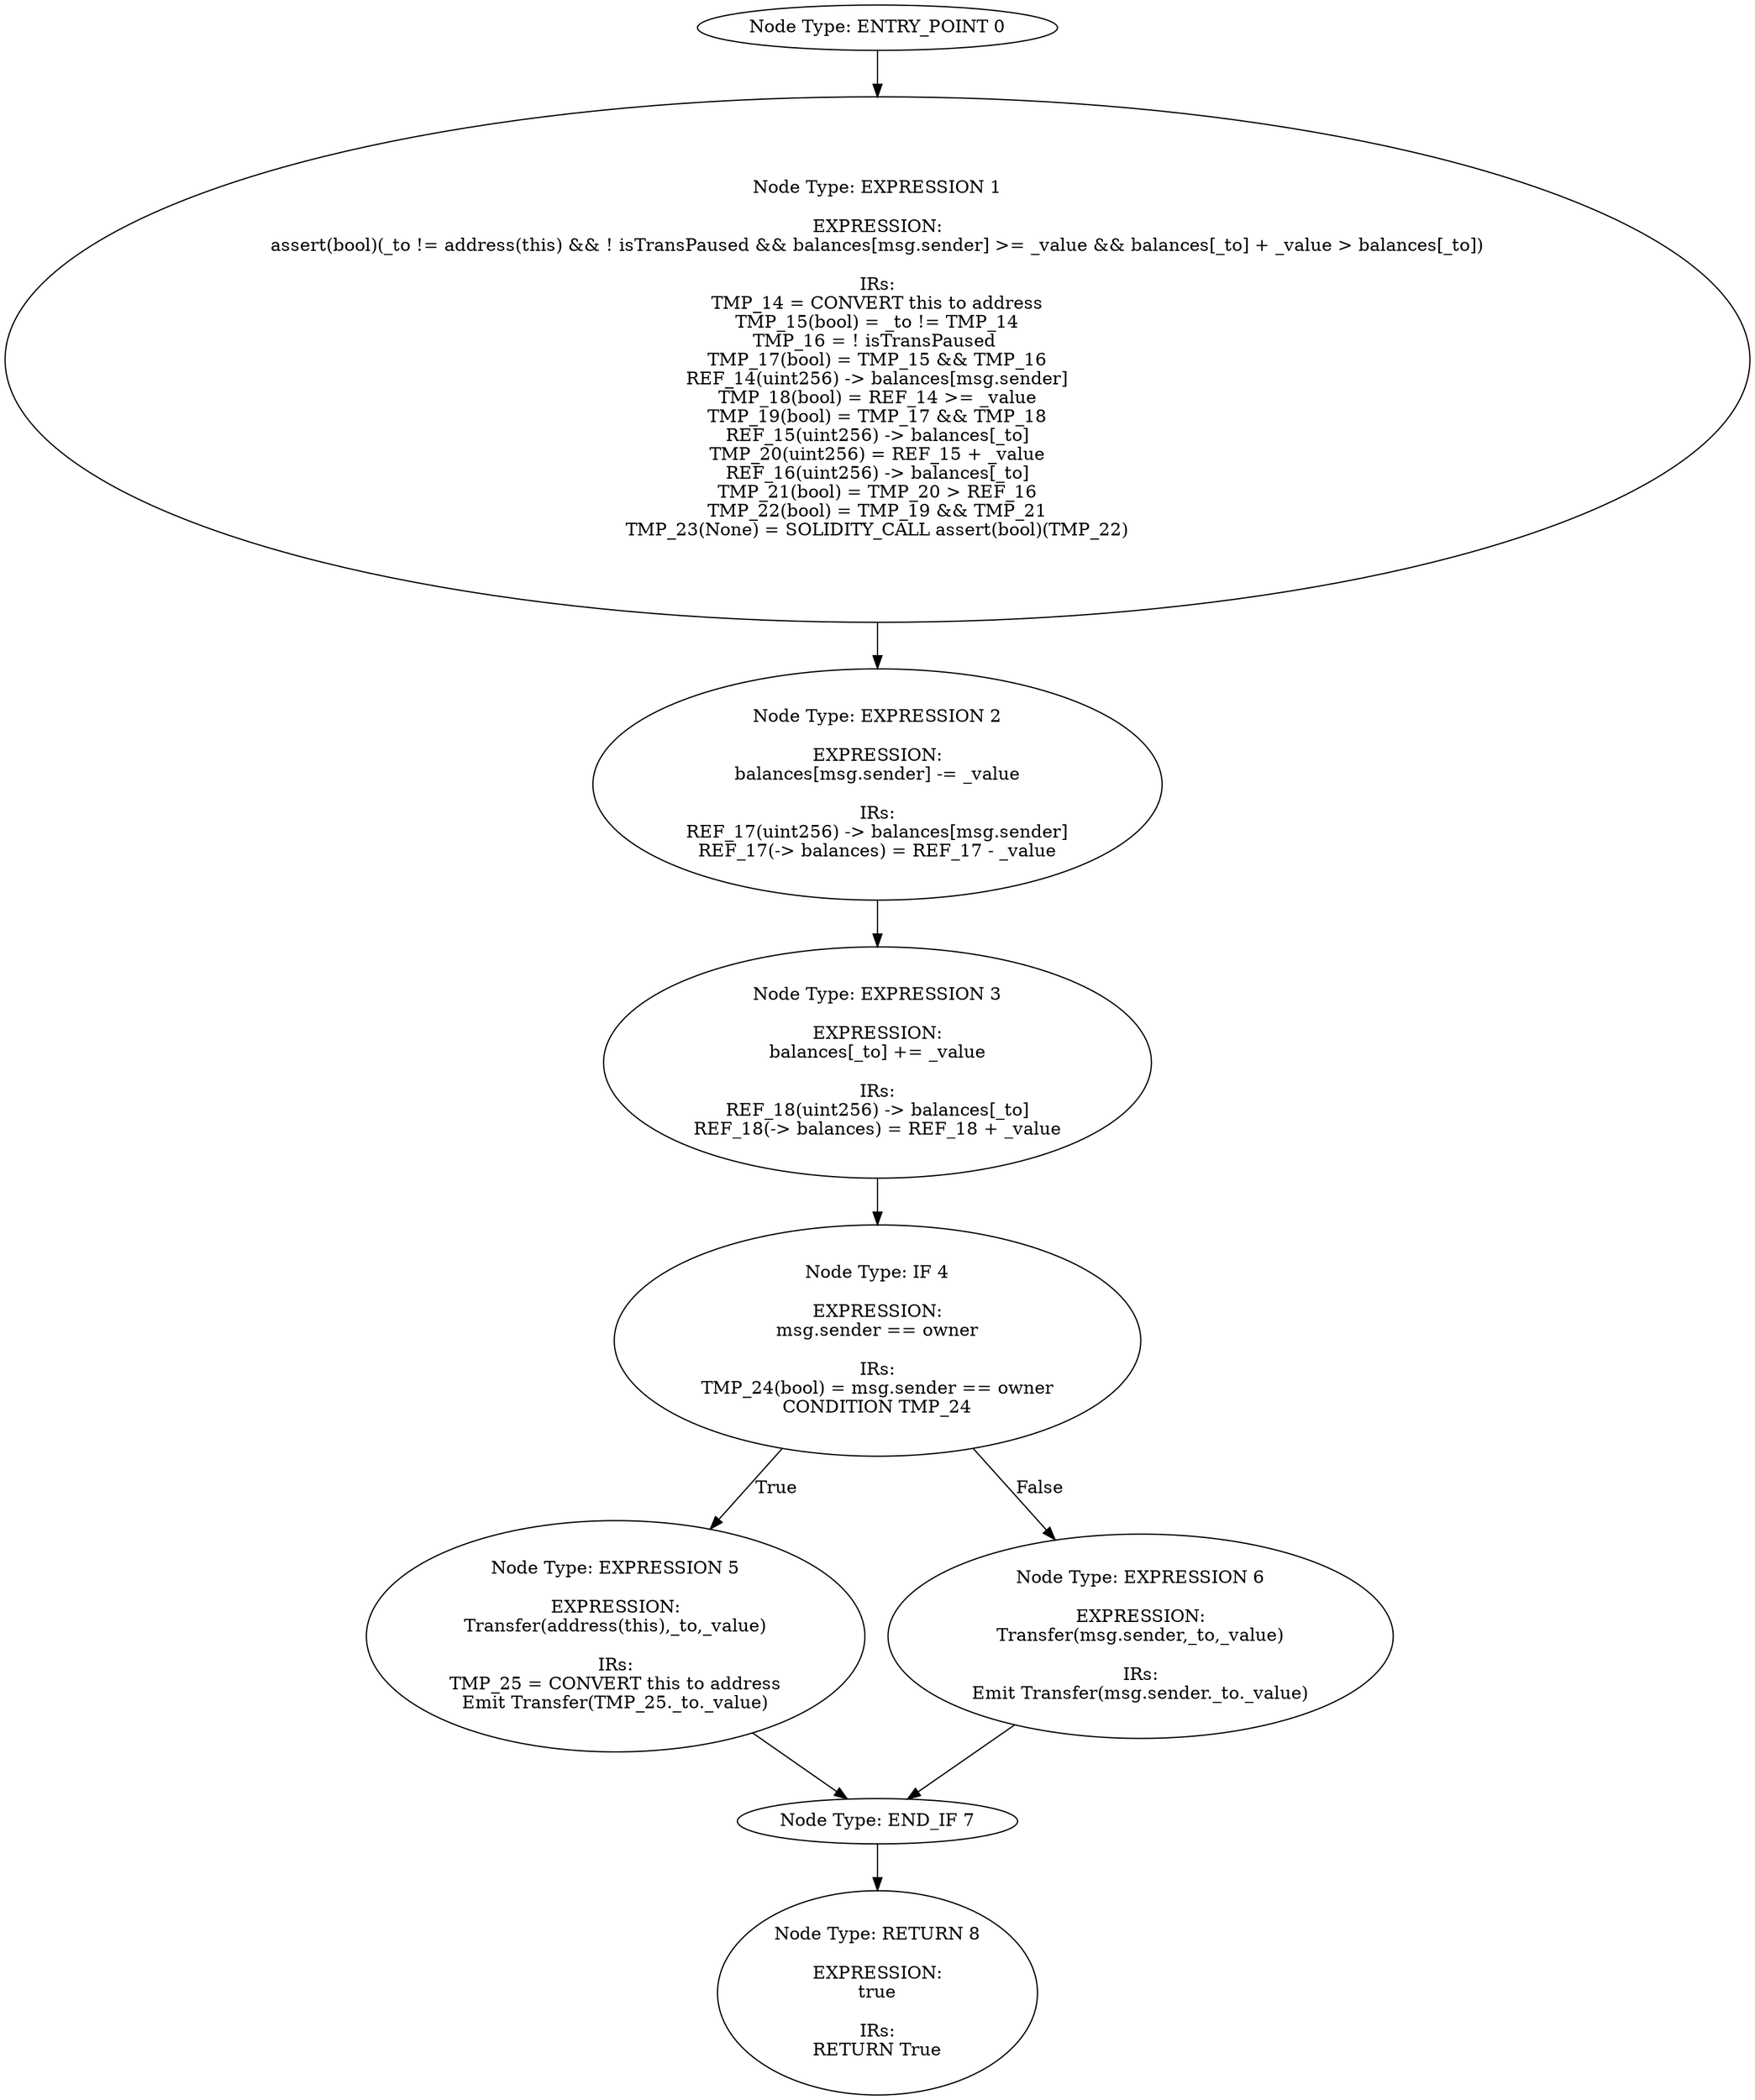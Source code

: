 digraph{
0[label="Node Type: ENTRY_POINT 0
"];
0->1;
1[label="Node Type: EXPRESSION 1

EXPRESSION:
assert(bool)(_to != address(this) && ! isTransPaused && balances[msg.sender] >= _value && balances[_to] + _value > balances[_to])

IRs:
TMP_14 = CONVERT this to address
TMP_15(bool) = _to != TMP_14
TMP_16 = ! isTransPaused 
TMP_17(bool) = TMP_15 && TMP_16
REF_14(uint256) -> balances[msg.sender]
TMP_18(bool) = REF_14 >= _value
TMP_19(bool) = TMP_17 && TMP_18
REF_15(uint256) -> balances[_to]
TMP_20(uint256) = REF_15 + _value
REF_16(uint256) -> balances[_to]
TMP_21(bool) = TMP_20 > REF_16
TMP_22(bool) = TMP_19 && TMP_21
TMP_23(None) = SOLIDITY_CALL assert(bool)(TMP_22)"];
1->2;
2[label="Node Type: EXPRESSION 2

EXPRESSION:
balances[msg.sender] -= _value

IRs:
REF_17(uint256) -> balances[msg.sender]
REF_17(-> balances) = REF_17 - _value"];
2->3;
3[label="Node Type: EXPRESSION 3

EXPRESSION:
balances[_to] += _value

IRs:
REF_18(uint256) -> balances[_to]
REF_18(-> balances) = REF_18 + _value"];
3->4;
4[label="Node Type: IF 4

EXPRESSION:
msg.sender == owner

IRs:
TMP_24(bool) = msg.sender == owner
CONDITION TMP_24"];
4->5[label="True"];
4->6[label="False"];
5[label="Node Type: EXPRESSION 5

EXPRESSION:
Transfer(address(this),_to,_value)

IRs:
TMP_25 = CONVERT this to address
Emit Transfer(TMP_25._to._value)"];
5->7;
6[label="Node Type: EXPRESSION 6

EXPRESSION:
Transfer(msg.sender,_to,_value)

IRs:
Emit Transfer(msg.sender._to._value)"];
6->7;
7[label="Node Type: END_IF 7
"];
7->8;
8[label="Node Type: RETURN 8

EXPRESSION:
true

IRs:
RETURN True"];
}
